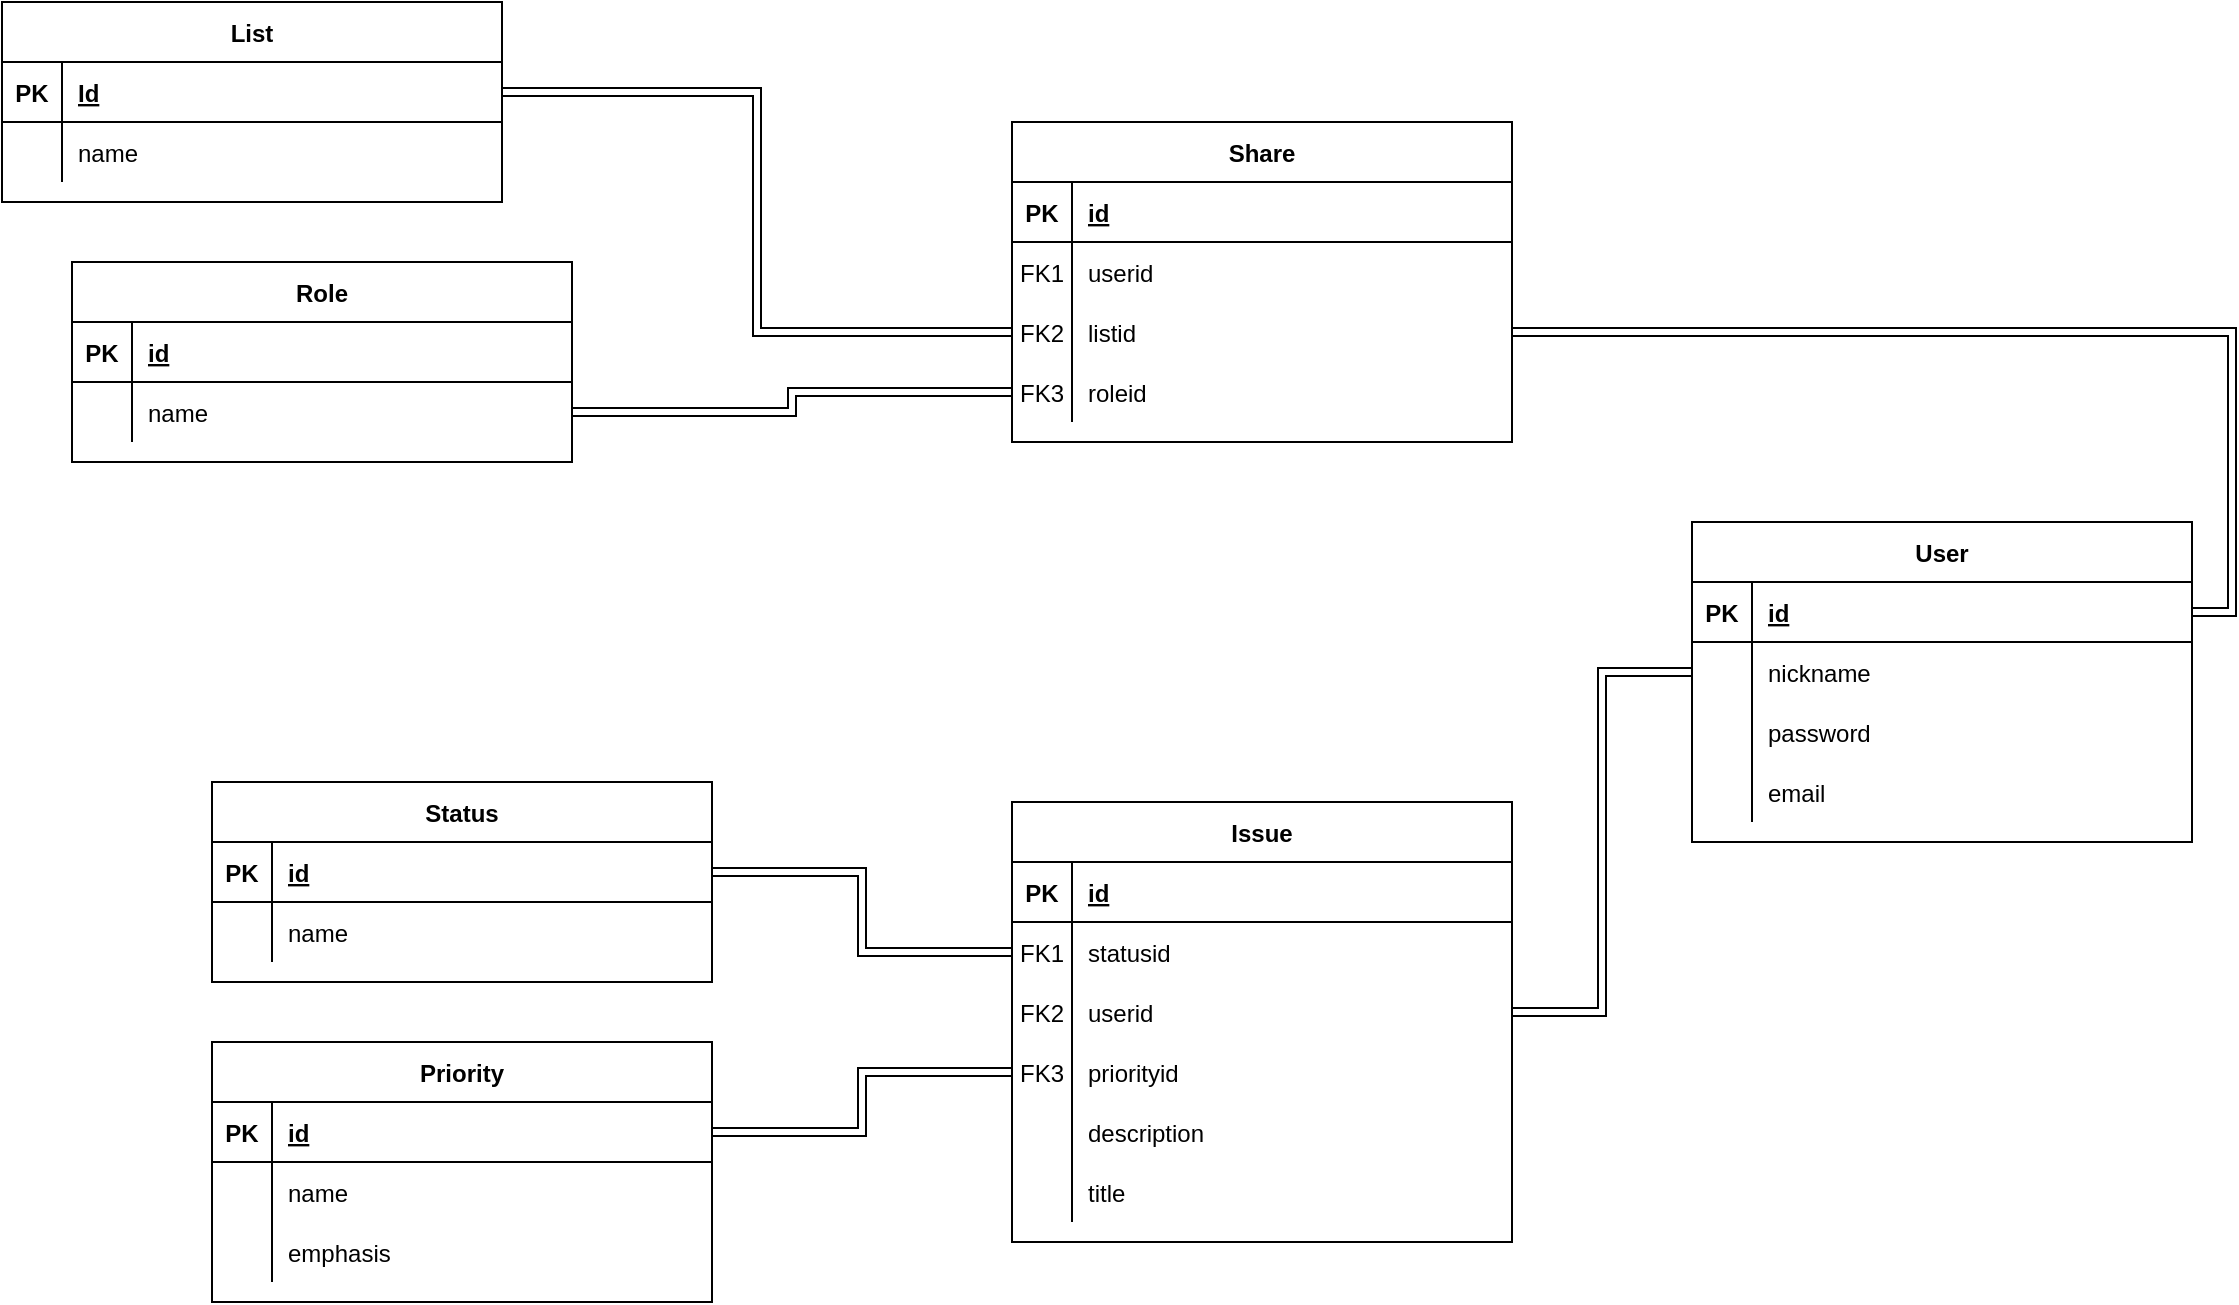 <mxfile version="14.5.1" type="device"><diagram id="R2lEEEUBdFMjLlhIrx00" name="Page-1"><mxGraphModel dx="2306" dy="787" grid="1" gridSize="10" guides="1" tooltips="1" connect="1" arrows="1" fold="1" page="1" pageScale="1" pageWidth="850" pageHeight="1100" math="0" shadow="0" extFonts="Permanent Marker^https://fonts.googleapis.com/css?family=Permanent+Marker"><root><mxCell id="0"/><mxCell id="1" parent="0"/><mxCell id="C-vyLk0tnHw3VtMMgP7b-2" value="Issue" style="shape=table;startSize=30;container=1;collapsible=1;childLayout=tableLayout;fixedRows=1;rowLines=0;fontStyle=1;align=center;resizeLast=1;" parent="1" vertex="1"><mxGeometry x="80" y="760" width="250" height="220" as="geometry"/></mxCell><mxCell id="C-vyLk0tnHw3VtMMgP7b-3" value="" style="shape=partialRectangle;collapsible=0;dropTarget=0;pointerEvents=0;fillColor=none;points=[[0,0.5],[1,0.5]];portConstraint=eastwest;top=0;left=0;right=0;bottom=1;" parent="C-vyLk0tnHw3VtMMgP7b-2" vertex="1"><mxGeometry y="30" width="250" height="30" as="geometry"/></mxCell><mxCell id="C-vyLk0tnHw3VtMMgP7b-4" value="PK" style="shape=partialRectangle;overflow=hidden;connectable=0;fillColor=none;top=0;left=0;bottom=0;right=0;fontStyle=1;" parent="C-vyLk0tnHw3VtMMgP7b-3" vertex="1"><mxGeometry width="30" height="30" as="geometry"/></mxCell><mxCell id="C-vyLk0tnHw3VtMMgP7b-5" value="id" style="shape=partialRectangle;overflow=hidden;connectable=0;fillColor=none;top=0;left=0;bottom=0;right=0;align=left;spacingLeft=6;fontStyle=5;" parent="C-vyLk0tnHw3VtMMgP7b-3" vertex="1"><mxGeometry x="30" width="220" height="30" as="geometry"/></mxCell><mxCell id="C-vyLk0tnHw3VtMMgP7b-6" value="" style="shape=partialRectangle;collapsible=0;dropTarget=0;pointerEvents=0;fillColor=none;points=[[0,0.5],[1,0.5]];portConstraint=eastwest;top=0;left=0;right=0;bottom=0;" parent="C-vyLk0tnHw3VtMMgP7b-2" vertex="1"><mxGeometry y="60" width="250" height="30" as="geometry"/></mxCell><mxCell id="C-vyLk0tnHw3VtMMgP7b-7" value="FK1" style="shape=partialRectangle;overflow=hidden;connectable=0;fillColor=none;top=0;left=0;bottom=0;right=0;" parent="C-vyLk0tnHw3VtMMgP7b-6" vertex="1"><mxGeometry width="30" height="30" as="geometry"/></mxCell><mxCell id="C-vyLk0tnHw3VtMMgP7b-8" value="statusid" style="shape=partialRectangle;overflow=hidden;connectable=0;fillColor=none;top=0;left=0;bottom=0;right=0;align=left;spacingLeft=6;" parent="C-vyLk0tnHw3VtMMgP7b-6" vertex="1"><mxGeometry x="30" width="220" height="30" as="geometry"/></mxCell><mxCell id="rOelSzVsU77HSOrZLu38-83" value="" style="shape=partialRectangle;collapsible=0;dropTarget=0;pointerEvents=0;fillColor=none;points=[[0,0.5],[1,0.5]];portConstraint=eastwest;top=0;left=0;right=0;bottom=0;" parent="C-vyLk0tnHw3VtMMgP7b-2" vertex="1"><mxGeometry y="90" width="250" height="30" as="geometry"/></mxCell><mxCell id="rOelSzVsU77HSOrZLu38-84" value="FK2" style="shape=partialRectangle;overflow=hidden;connectable=0;fillColor=none;top=0;left=0;bottom=0;right=0;" parent="rOelSzVsU77HSOrZLu38-83" vertex="1"><mxGeometry width="30" height="30" as="geometry"/></mxCell><mxCell id="rOelSzVsU77HSOrZLu38-85" value="userid" style="shape=partialRectangle;overflow=hidden;connectable=0;fillColor=none;top=0;left=0;bottom=0;right=0;align=left;spacingLeft=6;" parent="rOelSzVsU77HSOrZLu38-83" vertex="1"><mxGeometry x="30" width="220" height="30" as="geometry"/></mxCell><mxCell id="C-vyLk0tnHw3VtMMgP7b-9" value="" style="shape=partialRectangle;collapsible=0;dropTarget=0;pointerEvents=0;fillColor=none;points=[[0,0.5],[1,0.5]];portConstraint=eastwest;top=0;left=0;right=0;bottom=0;" parent="C-vyLk0tnHw3VtMMgP7b-2" vertex="1"><mxGeometry y="120" width="250" height="30" as="geometry"/></mxCell><mxCell id="C-vyLk0tnHw3VtMMgP7b-10" value="FK3" style="shape=partialRectangle;overflow=hidden;connectable=0;fillColor=none;top=0;left=0;bottom=0;right=0;" parent="C-vyLk0tnHw3VtMMgP7b-9" vertex="1"><mxGeometry width="30" height="30" as="geometry"/></mxCell><mxCell id="C-vyLk0tnHw3VtMMgP7b-11" value="priorityid" style="shape=partialRectangle;overflow=hidden;connectable=0;fillColor=none;top=0;left=0;bottom=0;right=0;align=left;spacingLeft=6;" parent="C-vyLk0tnHw3VtMMgP7b-9" vertex="1"><mxGeometry x="30" width="220" height="30" as="geometry"/></mxCell><mxCell id="rOelSzVsU77HSOrZLu38-86" value="" style="shape=partialRectangle;collapsible=0;dropTarget=0;pointerEvents=0;fillColor=none;points=[[0,0.5],[1,0.5]];portConstraint=eastwest;top=0;left=0;right=0;bottom=0;" parent="C-vyLk0tnHw3VtMMgP7b-2" vertex="1"><mxGeometry y="150" width="250" height="30" as="geometry"/></mxCell><mxCell id="rOelSzVsU77HSOrZLu38-87" value="" style="shape=partialRectangle;overflow=hidden;connectable=0;fillColor=none;top=0;left=0;bottom=0;right=0;" parent="rOelSzVsU77HSOrZLu38-86" vertex="1"><mxGeometry width="30" height="30" as="geometry"/></mxCell><mxCell id="rOelSzVsU77HSOrZLu38-88" value="description" style="shape=partialRectangle;overflow=hidden;connectable=0;fillColor=none;top=0;left=0;bottom=0;right=0;align=left;spacingLeft=6;" parent="rOelSzVsU77HSOrZLu38-86" vertex="1"><mxGeometry x="30" width="220" height="30" as="geometry"/></mxCell><mxCell id="rOelSzVsU77HSOrZLu38-90" value="" style="shape=partialRectangle;collapsible=0;dropTarget=0;pointerEvents=0;fillColor=none;points=[[0,0.5],[1,0.5]];portConstraint=eastwest;top=0;left=0;right=0;bottom=0;" parent="C-vyLk0tnHw3VtMMgP7b-2" vertex="1"><mxGeometry y="180" width="250" height="30" as="geometry"/></mxCell><mxCell id="rOelSzVsU77HSOrZLu38-91" value="" style="shape=partialRectangle;overflow=hidden;connectable=0;fillColor=none;top=0;left=0;bottom=0;right=0;" parent="rOelSzVsU77HSOrZLu38-90" vertex="1"><mxGeometry width="30" height="30" as="geometry"/></mxCell><mxCell id="rOelSzVsU77HSOrZLu38-92" value="title" style="shape=partialRectangle;overflow=hidden;connectable=0;fillColor=none;top=0;left=0;bottom=0;right=0;align=left;spacingLeft=6;" parent="rOelSzVsU77HSOrZLu38-90" vertex="1"><mxGeometry x="30" width="220" height="30" as="geometry"/></mxCell><mxCell id="C-vyLk0tnHw3VtMMgP7b-23" value="User" style="shape=table;startSize=30;container=1;collapsible=1;childLayout=tableLayout;fixedRows=1;rowLines=0;fontStyle=1;align=center;resizeLast=1;" parent="1" vertex="1"><mxGeometry x="420" y="620" width="250" height="160" as="geometry"/></mxCell><mxCell id="C-vyLk0tnHw3VtMMgP7b-24" value="" style="shape=partialRectangle;collapsible=0;dropTarget=0;pointerEvents=0;fillColor=none;points=[[0,0.5],[1,0.5]];portConstraint=eastwest;top=0;left=0;right=0;bottom=1;" parent="C-vyLk0tnHw3VtMMgP7b-23" vertex="1"><mxGeometry y="30" width="250" height="30" as="geometry"/></mxCell><mxCell id="C-vyLk0tnHw3VtMMgP7b-25" value="PK" style="shape=partialRectangle;overflow=hidden;connectable=0;fillColor=none;top=0;left=0;bottom=0;right=0;fontStyle=1;" parent="C-vyLk0tnHw3VtMMgP7b-24" vertex="1"><mxGeometry width="30" height="30" as="geometry"/></mxCell><mxCell id="C-vyLk0tnHw3VtMMgP7b-26" value="id" style="shape=partialRectangle;overflow=hidden;connectable=0;fillColor=none;top=0;left=0;bottom=0;right=0;align=left;spacingLeft=6;fontStyle=5;" parent="C-vyLk0tnHw3VtMMgP7b-24" vertex="1"><mxGeometry x="30" width="220" height="30" as="geometry"/></mxCell><mxCell id="C-vyLk0tnHw3VtMMgP7b-27" value="" style="shape=partialRectangle;collapsible=0;dropTarget=0;pointerEvents=0;fillColor=none;points=[[0,0.5],[1,0.5]];portConstraint=eastwest;top=0;left=0;right=0;bottom=0;" parent="C-vyLk0tnHw3VtMMgP7b-23" vertex="1"><mxGeometry y="60" width="250" height="30" as="geometry"/></mxCell><mxCell id="C-vyLk0tnHw3VtMMgP7b-28" value="" style="shape=partialRectangle;overflow=hidden;connectable=0;fillColor=none;top=0;left=0;bottom=0;right=0;" parent="C-vyLk0tnHw3VtMMgP7b-27" vertex="1"><mxGeometry width="30" height="30" as="geometry"/></mxCell><mxCell id="C-vyLk0tnHw3VtMMgP7b-29" value="nickname" style="shape=partialRectangle;overflow=hidden;connectable=0;fillColor=none;top=0;left=0;bottom=0;right=0;align=left;spacingLeft=6;" parent="C-vyLk0tnHw3VtMMgP7b-27" vertex="1"><mxGeometry x="30" width="220" height="30" as="geometry"/></mxCell><mxCell id="rOelSzVsU77HSOrZLu38-71" value="" style="shape=partialRectangle;collapsible=0;dropTarget=0;pointerEvents=0;fillColor=none;points=[[0,0.5],[1,0.5]];portConstraint=eastwest;top=0;left=0;right=0;bottom=0;" parent="C-vyLk0tnHw3VtMMgP7b-23" vertex="1"><mxGeometry y="90" width="250" height="30" as="geometry"/></mxCell><mxCell id="rOelSzVsU77HSOrZLu38-72" value="" style="shape=partialRectangle;overflow=hidden;connectable=0;fillColor=none;top=0;left=0;bottom=0;right=0;" parent="rOelSzVsU77HSOrZLu38-71" vertex="1"><mxGeometry width="30" height="30" as="geometry"/></mxCell><mxCell id="rOelSzVsU77HSOrZLu38-73" value="password" style="shape=partialRectangle;overflow=hidden;connectable=0;fillColor=none;top=0;left=0;bottom=0;right=0;align=left;spacingLeft=6;" parent="rOelSzVsU77HSOrZLu38-71" vertex="1"><mxGeometry x="30" width="220" height="30" as="geometry"/></mxCell><mxCell id="rOelSzVsU77HSOrZLu38-74" value="" style="shape=partialRectangle;collapsible=0;dropTarget=0;pointerEvents=0;fillColor=none;points=[[0,0.5],[1,0.5]];portConstraint=eastwest;top=0;left=0;right=0;bottom=0;" parent="C-vyLk0tnHw3VtMMgP7b-23" vertex="1"><mxGeometry y="120" width="250" height="30" as="geometry"/></mxCell><mxCell id="rOelSzVsU77HSOrZLu38-75" value="" style="shape=partialRectangle;overflow=hidden;connectable=0;fillColor=none;top=0;left=0;bottom=0;right=0;" parent="rOelSzVsU77HSOrZLu38-74" vertex="1"><mxGeometry width="30" height="30" as="geometry"/></mxCell><mxCell id="rOelSzVsU77HSOrZLu38-76" value="email" style="shape=partialRectangle;overflow=hidden;connectable=0;fillColor=none;top=0;left=0;bottom=0;right=0;align=left;spacingLeft=6;" parent="rOelSzVsU77HSOrZLu38-74" vertex="1"><mxGeometry x="30" width="220" height="30" as="geometry"/></mxCell><mxCell id="rOelSzVsU77HSOrZLu38-1" value="Priority" style="shape=table;startSize=30;container=1;collapsible=1;childLayout=tableLayout;fixedRows=1;rowLines=0;fontStyle=1;align=center;resizeLast=1;" parent="1" vertex="1"><mxGeometry x="-320" y="880" width="250" height="130" as="geometry"/></mxCell><mxCell id="rOelSzVsU77HSOrZLu38-2" value="" style="shape=partialRectangle;collapsible=0;dropTarget=0;pointerEvents=0;fillColor=none;points=[[0,0.5],[1,0.5]];portConstraint=eastwest;top=0;left=0;right=0;bottom=1;" parent="rOelSzVsU77HSOrZLu38-1" vertex="1"><mxGeometry y="30" width="250" height="30" as="geometry"/></mxCell><mxCell id="rOelSzVsU77HSOrZLu38-3" value="PK" style="shape=partialRectangle;overflow=hidden;connectable=0;fillColor=none;top=0;left=0;bottom=0;right=0;fontStyle=1;" parent="rOelSzVsU77HSOrZLu38-2" vertex="1"><mxGeometry width="30" height="30" as="geometry"/></mxCell><mxCell id="rOelSzVsU77HSOrZLu38-4" value="id" style="shape=partialRectangle;overflow=hidden;connectable=0;fillColor=none;top=0;left=0;bottom=0;right=0;align=left;spacingLeft=6;fontStyle=5;" parent="rOelSzVsU77HSOrZLu38-2" vertex="1"><mxGeometry x="30" width="220" height="30" as="geometry"/></mxCell><mxCell id="rOelSzVsU77HSOrZLu38-5" value="" style="shape=partialRectangle;collapsible=0;dropTarget=0;pointerEvents=0;fillColor=none;points=[[0,0.5],[1,0.5]];portConstraint=eastwest;top=0;left=0;right=0;bottom=0;" parent="rOelSzVsU77HSOrZLu38-1" vertex="1"><mxGeometry y="60" width="250" height="30" as="geometry"/></mxCell><mxCell id="rOelSzVsU77HSOrZLu38-6" value="" style="shape=partialRectangle;overflow=hidden;connectable=0;fillColor=none;top=0;left=0;bottom=0;right=0;" parent="rOelSzVsU77HSOrZLu38-5" vertex="1"><mxGeometry width="30" height="30" as="geometry"/></mxCell><mxCell id="rOelSzVsU77HSOrZLu38-7" value="name" style="shape=partialRectangle;overflow=hidden;connectable=0;fillColor=none;top=0;left=0;bottom=0;right=0;align=left;spacingLeft=6;" parent="rOelSzVsU77HSOrZLu38-5" vertex="1"><mxGeometry x="30" width="220" height="30" as="geometry"/></mxCell><mxCell id="rOelSzVsU77HSOrZLu38-8" value="" style="shape=partialRectangle;collapsible=0;dropTarget=0;pointerEvents=0;fillColor=none;points=[[0,0.5],[1,0.5]];portConstraint=eastwest;top=0;left=0;right=0;bottom=0;" parent="rOelSzVsU77HSOrZLu38-1" vertex="1"><mxGeometry y="90" width="250" height="30" as="geometry"/></mxCell><mxCell id="rOelSzVsU77HSOrZLu38-9" value="" style="shape=partialRectangle;overflow=hidden;connectable=0;fillColor=none;top=0;left=0;bottom=0;right=0;" parent="rOelSzVsU77HSOrZLu38-8" vertex="1"><mxGeometry width="30" height="30" as="geometry"/></mxCell><mxCell id="rOelSzVsU77HSOrZLu38-10" value="emphasis" style="shape=partialRectangle;overflow=hidden;connectable=0;fillColor=none;top=0;left=0;bottom=0;right=0;align=left;spacingLeft=6;" parent="rOelSzVsU77HSOrZLu38-8" vertex="1"><mxGeometry x="30" width="220" height="30" as="geometry"/></mxCell><mxCell id="rOelSzVsU77HSOrZLu38-21" value="Role" style="shape=table;startSize=30;container=1;collapsible=1;childLayout=tableLayout;fixedRows=1;rowLines=0;fontStyle=1;align=center;resizeLast=1;" parent="1" vertex="1"><mxGeometry x="-390" y="490" width="250" height="100" as="geometry"/></mxCell><mxCell id="rOelSzVsU77HSOrZLu38-22" value="" style="shape=partialRectangle;collapsible=0;dropTarget=0;pointerEvents=0;fillColor=none;points=[[0,0.5],[1,0.5]];portConstraint=eastwest;top=0;left=0;right=0;bottom=1;" parent="rOelSzVsU77HSOrZLu38-21" vertex="1"><mxGeometry y="30" width="250" height="30" as="geometry"/></mxCell><mxCell id="rOelSzVsU77HSOrZLu38-23" value="PK" style="shape=partialRectangle;overflow=hidden;connectable=0;fillColor=none;top=0;left=0;bottom=0;right=0;fontStyle=1;" parent="rOelSzVsU77HSOrZLu38-22" vertex="1"><mxGeometry width="30" height="30" as="geometry"/></mxCell><mxCell id="rOelSzVsU77HSOrZLu38-24" value="id" style="shape=partialRectangle;overflow=hidden;connectable=0;fillColor=none;top=0;left=0;bottom=0;right=0;align=left;spacingLeft=6;fontStyle=5;" parent="rOelSzVsU77HSOrZLu38-22" vertex="1"><mxGeometry x="30" width="220" height="30" as="geometry"/></mxCell><mxCell id="rOelSzVsU77HSOrZLu38-25" value="" style="shape=partialRectangle;collapsible=0;dropTarget=0;pointerEvents=0;fillColor=none;points=[[0,0.5],[1,0.5]];portConstraint=eastwest;top=0;left=0;right=0;bottom=0;" parent="rOelSzVsU77HSOrZLu38-21" vertex="1"><mxGeometry y="60" width="250" height="30" as="geometry"/></mxCell><mxCell id="rOelSzVsU77HSOrZLu38-26" value="" style="shape=partialRectangle;overflow=hidden;connectable=0;fillColor=none;top=0;left=0;bottom=0;right=0;" parent="rOelSzVsU77HSOrZLu38-25" vertex="1"><mxGeometry width="30" height="30" as="geometry"/></mxCell><mxCell id="rOelSzVsU77HSOrZLu38-27" value="name" style="shape=partialRectangle;overflow=hidden;connectable=0;fillColor=none;top=0;left=0;bottom=0;right=0;align=left;spacingLeft=6;" parent="rOelSzVsU77HSOrZLu38-25" vertex="1"><mxGeometry x="30" width="220" height="30" as="geometry"/></mxCell><mxCell id="rOelSzVsU77HSOrZLu38-31" value="List" style="shape=table;startSize=30;container=1;collapsible=1;childLayout=tableLayout;fixedRows=1;rowLines=0;fontStyle=1;align=center;resizeLast=1;" parent="1" vertex="1"><mxGeometry x="-425" y="360" width="250" height="100" as="geometry"/></mxCell><mxCell id="rOelSzVsU77HSOrZLu38-32" value="" style="shape=partialRectangle;collapsible=0;dropTarget=0;pointerEvents=0;fillColor=none;points=[[0,0.5],[1,0.5]];portConstraint=eastwest;top=0;left=0;right=0;bottom=1;" parent="rOelSzVsU77HSOrZLu38-31" vertex="1"><mxGeometry y="30" width="250" height="30" as="geometry"/></mxCell><mxCell id="rOelSzVsU77HSOrZLu38-33" value="PK" style="shape=partialRectangle;overflow=hidden;connectable=0;fillColor=none;top=0;left=0;bottom=0;right=0;fontStyle=1;" parent="rOelSzVsU77HSOrZLu38-32" vertex="1"><mxGeometry width="30" height="30" as="geometry"/></mxCell><mxCell id="rOelSzVsU77HSOrZLu38-34" value="Id" style="shape=partialRectangle;overflow=hidden;connectable=0;fillColor=none;top=0;left=0;bottom=0;right=0;align=left;spacingLeft=6;fontStyle=5;" parent="rOelSzVsU77HSOrZLu38-32" vertex="1"><mxGeometry x="30" width="220" height="30" as="geometry"/></mxCell><mxCell id="rOelSzVsU77HSOrZLu38-35" value="" style="shape=partialRectangle;collapsible=0;dropTarget=0;pointerEvents=0;fillColor=none;points=[[0,0.5],[1,0.5]];portConstraint=eastwest;top=0;left=0;right=0;bottom=0;" parent="rOelSzVsU77HSOrZLu38-31" vertex="1"><mxGeometry y="60" width="250" height="30" as="geometry"/></mxCell><mxCell id="rOelSzVsU77HSOrZLu38-36" value="" style="shape=partialRectangle;overflow=hidden;connectable=0;fillColor=none;top=0;left=0;bottom=0;right=0;" parent="rOelSzVsU77HSOrZLu38-35" vertex="1"><mxGeometry width="30" height="30" as="geometry"/></mxCell><mxCell id="rOelSzVsU77HSOrZLu38-37" value="name" style="shape=partialRectangle;overflow=hidden;connectable=0;fillColor=none;top=0;left=0;bottom=0;right=0;align=left;spacingLeft=6;" parent="rOelSzVsU77HSOrZLu38-35" vertex="1"><mxGeometry x="30" width="220" height="30" as="geometry"/></mxCell><mxCell id="rOelSzVsU77HSOrZLu38-41" value="Share" style="shape=table;startSize=30;container=1;collapsible=1;childLayout=tableLayout;fixedRows=1;rowLines=0;fontStyle=1;align=center;resizeLast=1;" parent="1" vertex="1"><mxGeometry x="80" y="420" width="250" height="160" as="geometry"/></mxCell><mxCell id="rOelSzVsU77HSOrZLu38-42" value="" style="shape=partialRectangle;collapsible=0;dropTarget=0;pointerEvents=0;fillColor=none;points=[[0,0.5],[1,0.5]];portConstraint=eastwest;top=0;left=0;right=0;bottom=1;" parent="rOelSzVsU77HSOrZLu38-41" vertex="1"><mxGeometry y="30" width="250" height="30" as="geometry"/></mxCell><mxCell id="rOelSzVsU77HSOrZLu38-43" value="PK" style="shape=partialRectangle;overflow=hidden;connectable=0;fillColor=none;top=0;left=0;bottom=0;right=0;fontStyle=1;" parent="rOelSzVsU77HSOrZLu38-42" vertex="1"><mxGeometry width="30" height="30" as="geometry"/></mxCell><mxCell id="rOelSzVsU77HSOrZLu38-44" value="id" style="shape=partialRectangle;overflow=hidden;connectable=0;fillColor=none;top=0;left=0;bottom=0;right=0;align=left;spacingLeft=6;fontStyle=5;" parent="rOelSzVsU77HSOrZLu38-42" vertex="1"><mxGeometry x="30" width="220" height="30" as="geometry"/></mxCell><mxCell id="rOelSzVsU77HSOrZLu38-45" value="" style="shape=partialRectangle;collapsible=0;dropTarget=0;pointerEvents=0;fillColor=none;points=[[0,0.5],[1,0.5]];portConstraint=eastwest;top=0;left=0;right=0;bottom=0;" parent="rOelSzVsU77HSOrZLu38-41" vertex="1"><mxGeometry y="60" width="250" height="30" as="geometry"/></mxCell><mxCell id="rOelSzVsU77HSOrZLu38-46" value="FK1" style="shape=partialRectangle;overflow=hidden;connectable=0;fillColor=none;top=0;left=0;bottom=0;right=0;" parent="rOelSzVsU77HSOrZLu38-45" vertex="1"><mxGeometry width="30" height="30" as="geometry"/></mxCell><mxCell id="rOelSzVsU77HSOrZLu38-47" value="userid" style="shape=partialRectangle;overflow=hidden;connectable=0;fillColor=none;top=0;left=0;bottom=0;right=0;align=left;spacingLeft=6;" parent="rOelSzVsU77HSOrZLu38-45" vertex="1"><mxGeometry x="30" width="220" height="30" as="geometry"/></mxCell><mxCell id="rOelSzVsU77HSOrZLu38-80" value="" style="shape=partialRectangle;collapsible=0;dropTarget=0;pointerEvents=0;fillColor=none;points=[[0,0.5],[1,0.5]];portConstraint=eastwest;top=0;left=0;right=0;bottom=0;" parent="rOelSzVsU77HSOrZLu38-41" vertex="1"><mxGeometry y="90" width="250" height="30" as="geometry"/></mxCell><mxCell id="rOelSzVsU77HSOrZLu38-81" value="FK2" style="shape=partialRectangle;overflow=hidden;connectable=0;fillColor=none;top=0;left=0;bottom=0;right=0;" parent="rOelSzVsU77HSOrZLu38-80" vertex="1"><mxGeometry width="30" height="30" as="geometry"/></mxCell><mxCell id="rOelSzVsU77HSOrZLu38-82" value="listid" style="shape=partialRectangle;overflow=hidden;connectable=0;fillColor=none;top=0;left=0;bottom=0;right=0;align=left;spacingLeft=6;" parent="rOelSzVsU77HSOrZLu38-80" vertex="1"><mxGeometry x="30" width="220" height="30" as="geometry"/></mxCell><mxCell id="rOelSzVsU77HSOrZLu38-48" value="" style="shape=partialRectangle;collapsible=0;dropTarget=0;pointerEvents=0;fillColor=none;points=[[0,0.5],[1,0.5]];portConstraint=eastwest;top=0;left=0;right=0;bottom=0;" parent="rOelSzVsU77HSOrZLu38-41" vertex="1"><mxGeometry y="120" width="250" height="30" as="geometry"/></mxCell><mxCell id="rOelSzVsU77HSOrZLu38-49" value="FK3" style="shape=partialRectangle;overflow=hidden;connectable=0;fillColor=none;top=0;left=0;bottom=0;right=0;" parent="rOelSzVsU77HSOrZLu38-48" vertex="1"><mxGeometry width="30" height="30" as="geometry"/></mxCell><mxCell id="rOelSzVsU77HSOrZLu38-50" value="roleid" style="shape=partialRectangle;overflow=hidden;connectable=0;fillColor=none;top=0;left=0;bottom=0;right=0;align=left;spacingLeft=6;" parent="rOelSzVsU77HSOrZLu38-48" vertex="1"><mxGeometry x="30" width="220" height="30" as="geometry"/></mxCell><mxCell id="rOelSzVsU77HSOrZLu38-61" value="Status" style="shape=table;startSize=30;container=1;collapsible=1;childLayout=tableLayout;fixedRows=1;rowLines=0;fontStyle=1;align=center;resizeLast=1;" parent="1" vertex="1"><mxGeometry x="-320" y="750" width="250" height="100" as="geometry"/></mxCell><mxCell id="rOelSzVsU77HSOrZLu38-62" value="" style="shape=partialRectangle;collapsible=0;dropTarget=0;pointerEvents=0;fillColor=none;points=[[0,0.5],[1,0.5]];portConstraint=eastwest;top=0;left=0;right=0;bottom=1;" parent="rOelSzVsU77HSOrZLu38-61" vertex="1"><mxGeometry y="30" width="250" height="30" as="geometry"/></mxCell><mxCell id="rOelSzVsU77HSOrZLu38-63" value="PK" style="shape=partialRectangle;overflow=hidden;connectable=0;fillColor=none;top=0;left=0;bottom=0;right=0;fontStyle=1;" parent="rOelSzVsU77HSOrZLu38-62" vertex="1"><mxGeometry width="30" height="30" as="geometry"/></mxCell><mxCell id="rOelSzVsU77HSOrZLu38-64" value="id" style="shape=partialRectangle;overflow=hidden;connectable=0;fillColor=none;top=0;left=0;bottom=0;right=0;align=left;spacingLeft=6;fontStyle=5;" parent="rOelSzVsU77HSOrZLu38-62" vertex="1"><mxGeometry x="30" width="220" height="30" as="geometry"/></mxCell><mxCell id="rOelSzVsU77HSOrZLu38-65" value="" style="shape=partialRectangle;collapsible=0;dropTarget=0;pointerEvents=0;fillColor=none;points=[[0,0.5],[1,0.5]];portConstraint=eastwest;top=0;left=0;right=0;bottom=0;" parent="rOelSzVsU77HSOrZLu38-61" vertex="1"><mxGeometry y="60" width="250" height="30" as="geometry"/></mxCell><mxCell id="rOelSzVsU77HSOrZLu38-66" value="" style="shape=partialRectangle;overflow=hidden;connectable=0;fillColor=none;top=0;left=0;bottom=0;right=0;" parent="rOelSzVsU77HSOrZLu38-65" vertex="1"><mxGeometry width="30" height="30" as="geometry"/></mxCell><mxCell id="rOelSzVsU77HSOrZLu38-67" value="name" style="shape=partialRectangle;overflow=hidden;connectable=0;fillColor=none;top=0;left=0;bottom=0;right=0;align=left;spacingLeft=6;" parent="rOelSzVsU77HSOrZLu38-65" vertex="1"><mxGeometry x="30" width="220" height="30" as="geometry"/></mxCell><mxCell id="rOelSzVsU77HSOrZLu38-93" style="edgeStyle=orthogonalEdgeStyle;rounded=0;orthogonalLoop=1;jettySize=auto;html=1;exitX=1;exitY=0.5;exitDx=0;exitDy=0;entryX=0;entryY=0.5;entryDx=0;entryDy=0;shape=link;" parent="1" source="rOelSzVsU77HSOrZLu38-62" target="C-vyLk0tnHw3VtMMgP7b-6" edge="1"><mxGeometry relative="1" as="geometry"/></mxCell><mxCell id="rOelSzVsU77HSOrZLu38-94" style="edgeStyle=orthogonalEdgeStyle;shape=link;rounded=0;orthogonalLoop=1;jettySize=auto;html=1;exitX=0;exitY=0.5;exitDx=0;exitDy=0;entryX=1;entryY=0.5;entryDx=0;entryDy=0;" parent="1" source="C-vyLk0tnHw3VtMMgP7b-9" target="rOelSzVsU77HSOrZLu38-2" edge="1"><mxGeometry relative="1" as="geometry"/></mxCell><mxCell id="rOelSzVsU77HSOrZLu38-95" style="edgeStyle=orthogonalEdgeStyle;shape=link;rounded=0;orthogonalLoop=1;jettySize=auto;html=1;exitX=1;exitY=0.5;exitDx=0;exitDy=0;entryX=0;entryY=0.5;entryDx=0;entryDy=0;" parent="1" source="rOelSzVsU77HSOrZLu38-83" target="C-vyLk0tnHw3VtMMgP7b-27" edge="1"><mxGeometry relative="1" as="geometry"/></mxCell><mxCell id="rOelSzVsU77HSOrZLu38-97" style="edgeStyle=orthogonalEdgeStyle;shape=link;rounded=0;orthogonalLoop=1;jettySize=auto;html=1;exitX=1;exitY=0.5;exitDx=0;exitDy=0;entryX=0;entryY=0.5;entryDx=0;entryDy=0;" parent="1" source="rOelSzVsU77HSOrZLu38-25" target="rOelSzVsU77HSOrZLu38-48" edge="1"><mxGeometry relative="1" as="geometry"/></mxCell><mxCell id="rOelSzVsU77HSOrZLu38-99" style="edgeStyle=orthogonalEdgeStyle;shape=link;rounded=0;orthogonalLoop=1;jettySize=auto;html=1;exitX=1;exitY=0.5;exitDx=0;exitDy=0;entryX=0;entryY=0.5;entryDx=0;entryDy=0;" parent="1" source="rOelSzVsU77HSOrZLu38-32" target="rOelSzVsU77HSOrZLu38-80" edge="1"><mxGeometry relative="1" as="geometry"/></mxCell><mxCell id="rOelSzVsU77HSOrZLu38-100" style="edgeStyle=orthogonalEdgeStyle;shape=link;rounded=0;orthogonalLoop=1;jettySize=auto;html=1;exitX=1;exitY=0.5;exitDx=0;exitDy=0;" parent="1" source="rOelSzVsU77HSOrZLu38-80" edge="1"><mxGeometry relative="1" as="geometry"><mxPoint x="670" y="665" as="targetPoint"/><Array as="points"><mxPoint x="690" y="525"/><mxPoint x="690" y="665"/></Array></mxGeometry></mxCell></root></mxGraphModel></diagram></mxfile>